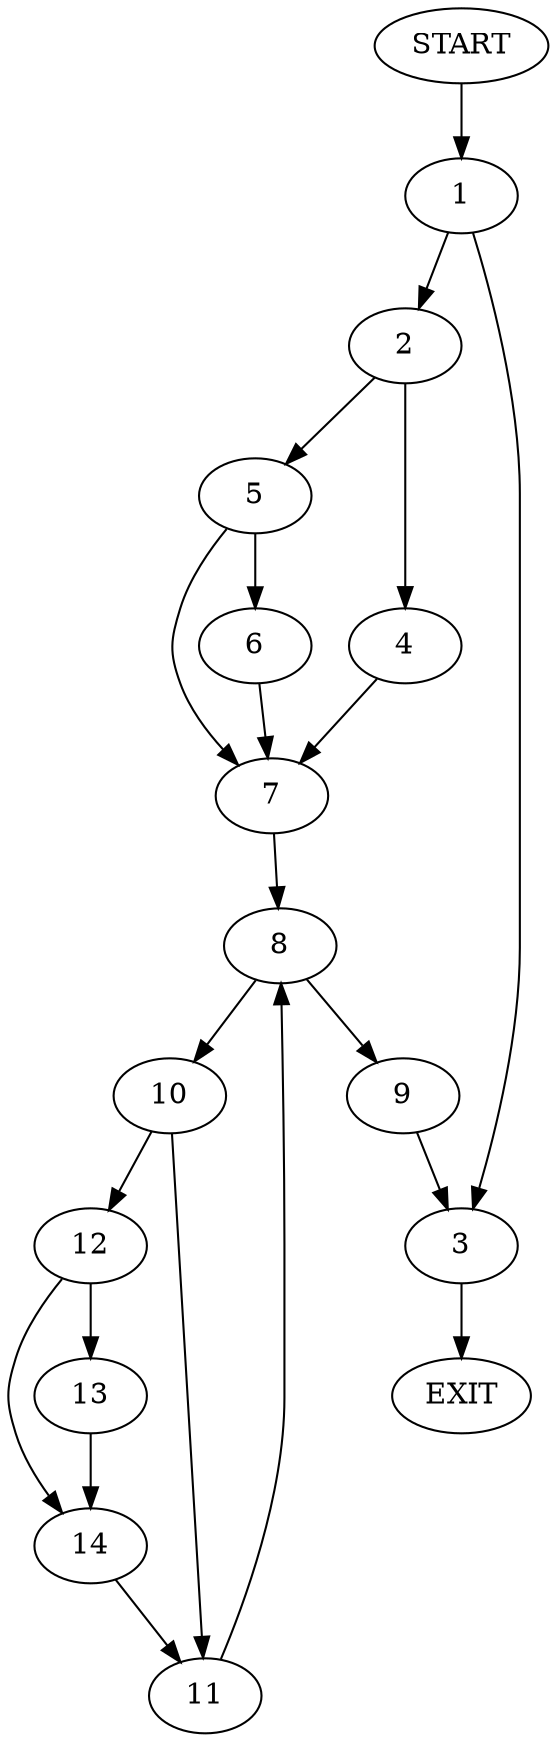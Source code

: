 digraph {
0 [label="START"]
15 [label="EXIT"]
0 -> 1
1 -> 2
1 -> 3
2 -> 4
2 -> 5
3 -> 15
5 -> 6
5 -> 7
4 -> 7
7 -> 8
6 -> 7
8 -> 9
8 -> 10
9 -> 3
10 -> 11
10 -> 12
11 -> 8
12 -> 13
12 -> 14
13 -> 14
14 -> 11
}
